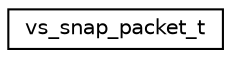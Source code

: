 digraph "Graphical Class Hierarchy"
{
 // LATEX_PDF_SIZE
  edge [fontname="Helvetica",fontsize="10",labelfontname="Helvetica",labelfontsize="10"];
  node [fontname="Helvetica",fontsize="10",shape=record];
  rankdir="LR";
  Node0 [label="vs_snap_packet_t",height=0.2,width=0.4,color="black", fillcolor="white", style="filled",URL="$structvs__snap__packet__t.html",tooltip="SNAP packet."];
}
